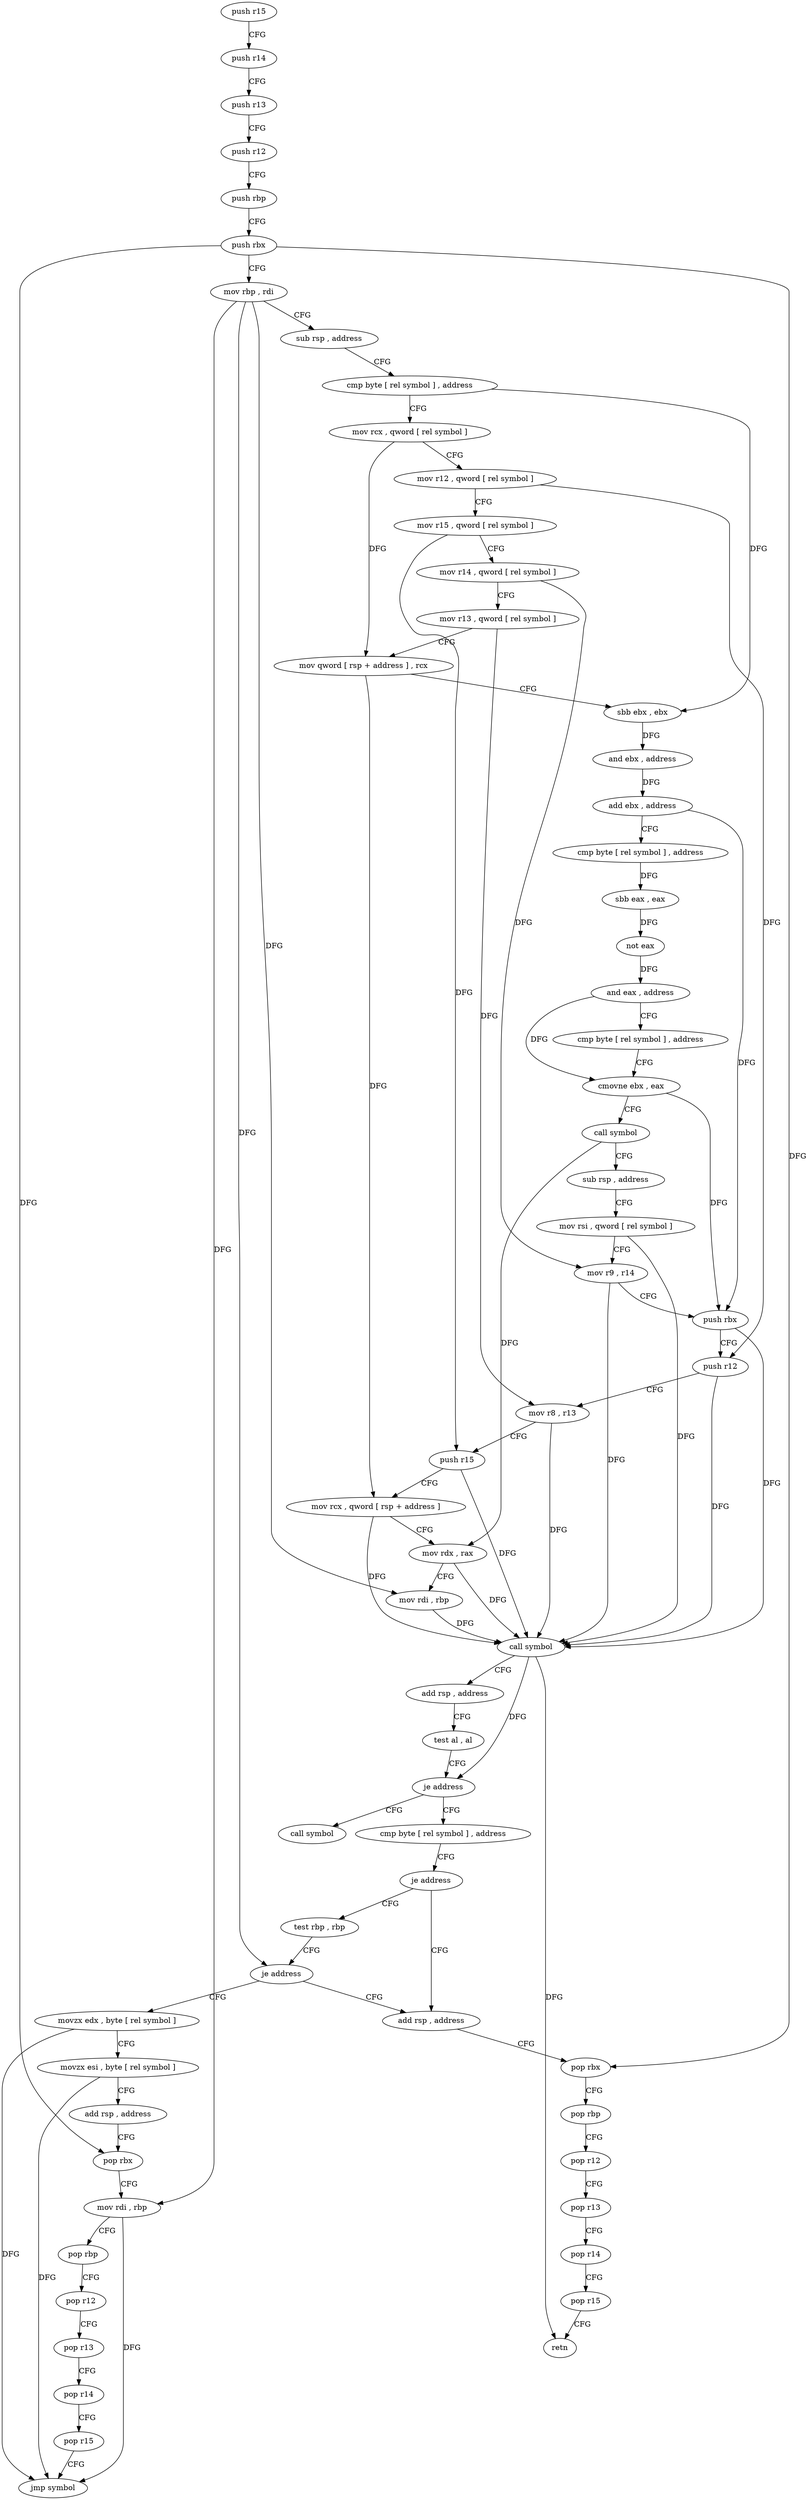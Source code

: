 digraph "func" {
"4218592" [label = "push r15" ]
"4218594" [label = "push r14" ]
"4218596" [label = "push r13" ]
"4218598" [label = "push r12" ]
"4218600" [label = "push rbp" ]
"4218601" [label = "push rbx" ]
"4218602" [label = "mov rbp , rdi" ]
"4218605" [label = "sub rsp , address" ]
"4218609" [label = "cmp byte [ rel symbol ] , address" ]
"4218616" [label = "mov rcx , qword [ rel symbol ]" ]
"4218623" [label = "mov r12 , qword [ rel symbol ]" ]
"4218630" [label = "mov r15 , qword [ rel symbol ]" ]
"4218637" [label = "mov r14 , qword [ rel symbol ]" ]
"4218644" [label = "mov r13 , qword [ rel symbol ]" ]
"4218651" [label = "mov qword [ rsp + address ] , rcx" ]
"4218656" [label = "sbb ebx , ebx" ]
"4218658" [label = "and ebx , address" ]
"4218661" [label = "add ebx , address" ]
"4218664" [label = "cmp byte [ rel symbol ] , address" ]
"4218671" [label = "sbb eax , eax" ]
"4218673" [label = "not eax" ]
"4218675" [label = "and eax , address" ]
"4218678" [label = "cmp byte [ rel symbol ] , address" ]
"4218685" [label = "cmovne ebx , eax" ]
"4218688" [label = "call symbol" ]
"4218693" [label = "sub rsp , address" ]
"4218697" [label = "mov rsi , qword [ rel symbol ]" ]
"4218704" [label = "mov r9 , r14" ]
"4218707" [label = "push rbx" ]
"4218708" [label = "push r12" ]
"4218710" [label = "mov r8 , r13" ]
"4218713" [label = "push r15" ]
"4218715" [label = "mov rcx , qword [ rsp + address ]" ]
"4218720" [label = "mov rdx , rax" ]
"4218723" [label = "mov rdi , rbp" ]
"4218726" [label = "call symbol" ]
"4218731" [label = "add rsp , address" ]
"4218735" [label = "test al , al" ]
"4218737" [label = "je address" ]
"4218816" [label = "call symbol" ]
"4218739" [label = "cmp byte [ rel symbol ] , address" ]
"4218746" [label = "je address" ]
"4218792" [label = "add rsp , address" ]
"4218748" [label = "test rbp , rbp" ]
"4218796" [label = "pop rbx" ]
"4218797" [label = "pop rbp" ]
"4218798" [label = "pop r12" ]
"4218800" [label = "pop r13" ]
"4218802" [label = "pop r14" ]
"4218804" [label = "pop r15" ]
"4218806" [label = "retn" ]
"4218751" [label = "je address" ]
"4218753" [label = "movzx edx , byte [ rel symbol ]" ]
"4218760" [label = "movzx esi , byte [ rel symbol ]" ]
"4218767" [label = "add rsp , address" ]
"4218771" [label = "pop rbx" ]
"4218772" [label = "mov rdi , rbp" ]
"4218775" [label = "pop rbp" ]
"4218776" [label = "pop r12" ]
"4218778" [label = "pop r13" ]
"4218780" [label = "pop r14" ]
"4218782" [label = "pop r15" ]
"4218784" [label = "jmp symbol" ]
"4218592" -> "4218594" [ label = "CFG" ]
"4218594" -> "4218596" [ label = "CFG" ]
"4218596" -> "4218598" [ label = "CFG" ]
"4218598" -> "4218600" [ label = "CFG" ]
"4218600" -> "4218601" [ label = "CFG" ]
"4218601" -> "4218602" [ label = "CFG" ]
"4218601" -> "4218796" [ label = "DFG" ]
"4218601" -> "4218771" [ label = "DFG" ]
"4218602" -> "4218605" [ label = "CFG" ]
"4218602" -> "4218723" [ label = "DFG" ]
"4218602" -> "4218751" [ label = "DFG" ]
"4218602" -> "4218772" [ label = "DFG" ]
"4218605" -> "4218609" [ label = "CFG" ]
"4218609" -> "4218616" [ label = "CFG" ]
"4218609" -> "4218656" [ label = "DFG" ]
"4218616" -> "4218623" [ label = "CFG" ]
"4218616" -> "4218651" [ label = "DFG" ]
"4218623" -> "4218630" [ label = "CFG" ]
"4218623" -> "4218708" [ label = "DFG" ]
"4218630" -> "4218637" [ label = "CFG" ]
"4218630" -> "4218713" [ label = "DFG" ]
"4218637" -> "4218644" [ label = "CFG" ]
"4218637" -> "4218704" [ label = "DFG" ]
"4218644" -> "4218651" [ label = "CFG" ]
"4218644" -> "4218710" [ label = "DFG" ]
"4218651" -> "4218656" [ label = "CFG" ]
"4218651" -> "4218715" [ label = "DFG" ]
"4218656" -> "4218658" [ label = "DFG" ]
"4218658" -> "4218661" [ label = "DFG" ]
"4218661" -> "4218664" [ label = "CFG" ]
"4218661" -> "4218707" [ label = "DFG" ]
"4218664" -> "4218671" [ label = "DFG" ]
"4218671" -> "4218673" [ label = "DFG" ]
"4218673" -> "4218675" [ label = "DFG" ]
"4218675" -> "4218678" [ label = "CFG" ]
"4218675" -> "4218685" [ label = "DFG" ]
"4218678" -> "4218685" [ label = "CFG" ]
"4218685" -> "4218688" [ label = "CFG" ]
"4218685" -> "4218707" [ label = "DFG" ]
"4218688" -> "4218693" [ label = "CFG" ]
"4218688" -> "4218720" [ label = "DFG" ]
"4218693" -> "4218697" [ label = "CFG" ]
"4218697" -> "4218704" [ label = "CFG" ]
"4218697" -> "4218726" [ label = "DFG" ]
"4218704" -> "4218707" [ label = "CFG" ]
"4218704" -> "4218726" [ label = "DFG" ]
"4218707" -> "4218708" [ label = "CFG" ]
"4218707" -> "4218726" [ label = "DFG" ]
"4218708" -> "4218710" [ label = "CFG" ]
"4218708" -> "4218726" [ label = "DFG" ]
"4218710" -> "4218713" [ label = "CFG" ]
"4218710" -> "4218726" [ label = "DFG" ]
"4218713" -> "4218715" [ label = "CFG" ]
"4218713" -> "4218726" [ label = "DFG" ]
"4218715" -> "4218720" [ label = "CFG" ]
"4218715" -> "4218726" [ label = "DFG" ]
"4218720" -> "4218723" [ label = "CFG" ]
"4218720" -> "4218726" [ label = "DFG" ]
"4218723" -> "4218726" [ label = "DFG" ]
"4218726" -> "4218731" [ label = "CFG" ]
"4218726" -> "4218737" [ label = "DFG" ]
"4218726" -> "4218806" [ label = "DFG" ]
"4218731" -> "4218735" [ label = "CFG" ]
"4218735" -> "4218737" [ label = "CFG" ]
"4218737" -> "4218816" [ label = "CFG" ]
"4218737" -> "4218739" [ label = "CFG" ]
"4218739" -> "4218746" [ label = "CFG" ]
"4218746" -> "4218792" [ label = "CFG" ]
"4218746" -> "4218748" [ label = "CFG" ]
"4218792" -> "4218796" [ label = "CFG" ]
"4218748" -> "4218751" [ label = "CFG" ]
"4218796" -> "4218797" [ label = "CFG" ]
"4218797" -> "4218798" [ label = "CFG" ]
"4218798" -> "4218800" [ label = "CFG" ]
"4218800" -> "4218802" [ label = "CFG" ]
"4218802" -> "4218804" [ label = "CFG" ]
"4218804" -> "4218806" [ label = "CFG" ]
"4218751" -> "4218792" [ label = "CFG" ]
"4218751" -> "4218753" [ label = "CFG" ]
"4218753" -> "4218760" [ label = "CFG" ]
"4218753" -> "4218784" [ label = "DFG" ]
"4218760" -> "4218767" [ label = "CFG" ]
"4218760" -> "4218784" [ label = "DFG" ]
"4218767" -> "4218771" [ label = "CFG" ]
"4218771" -> "4218772" [ label = "CFG" ]
"4218772" -> "4218775" [ label = "CFG" ]
"4218772" -> "4218784" [ label = "DFG" ]
"4218775" -> "4218776" [ label = "CFG" ]
"4218776" -> "4218778" [ label = "CFG" ]
"4218778" -> "4218780" [ label = "CFG" ]
"4218780" -> "4218782" [ label = "CFG" ]
"4218782" -> "4218784" [ label = "CFG" ]
}

